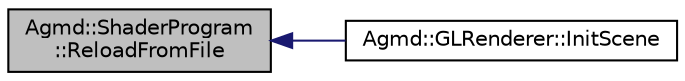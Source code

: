 digraph "Agmd::ShaderProgram::ReloadFromFile"
{
  edge [fontname="Helvetica",fontsize="10",labelfontname="Helvetica",labelfontsize="10"];
  node [fontname="Helvetica",fontsize="10",shape=record];
  rankdir="LR";
  Node1 [label="Agmd::ShaderProgram\l::ReloadFromFile",height=0.2,width=0.4,color="black", fillcolor="grey75", style="filled" fontcolor="black"];
  Node1 -> Node2 [dir="back",color="midnightblue",fontsize="10",style="solid",fontname="Helvetica"];
  Node2 [label="Agmd::GLRenderer::InitScene",height=0.2,width=0.4,color="black", fillcolor="white", style="filled",URL="$class_agmd_1_1_g_l_renderer.html#a6dfbf80656c930b42bb611216bbe9504"];
}
